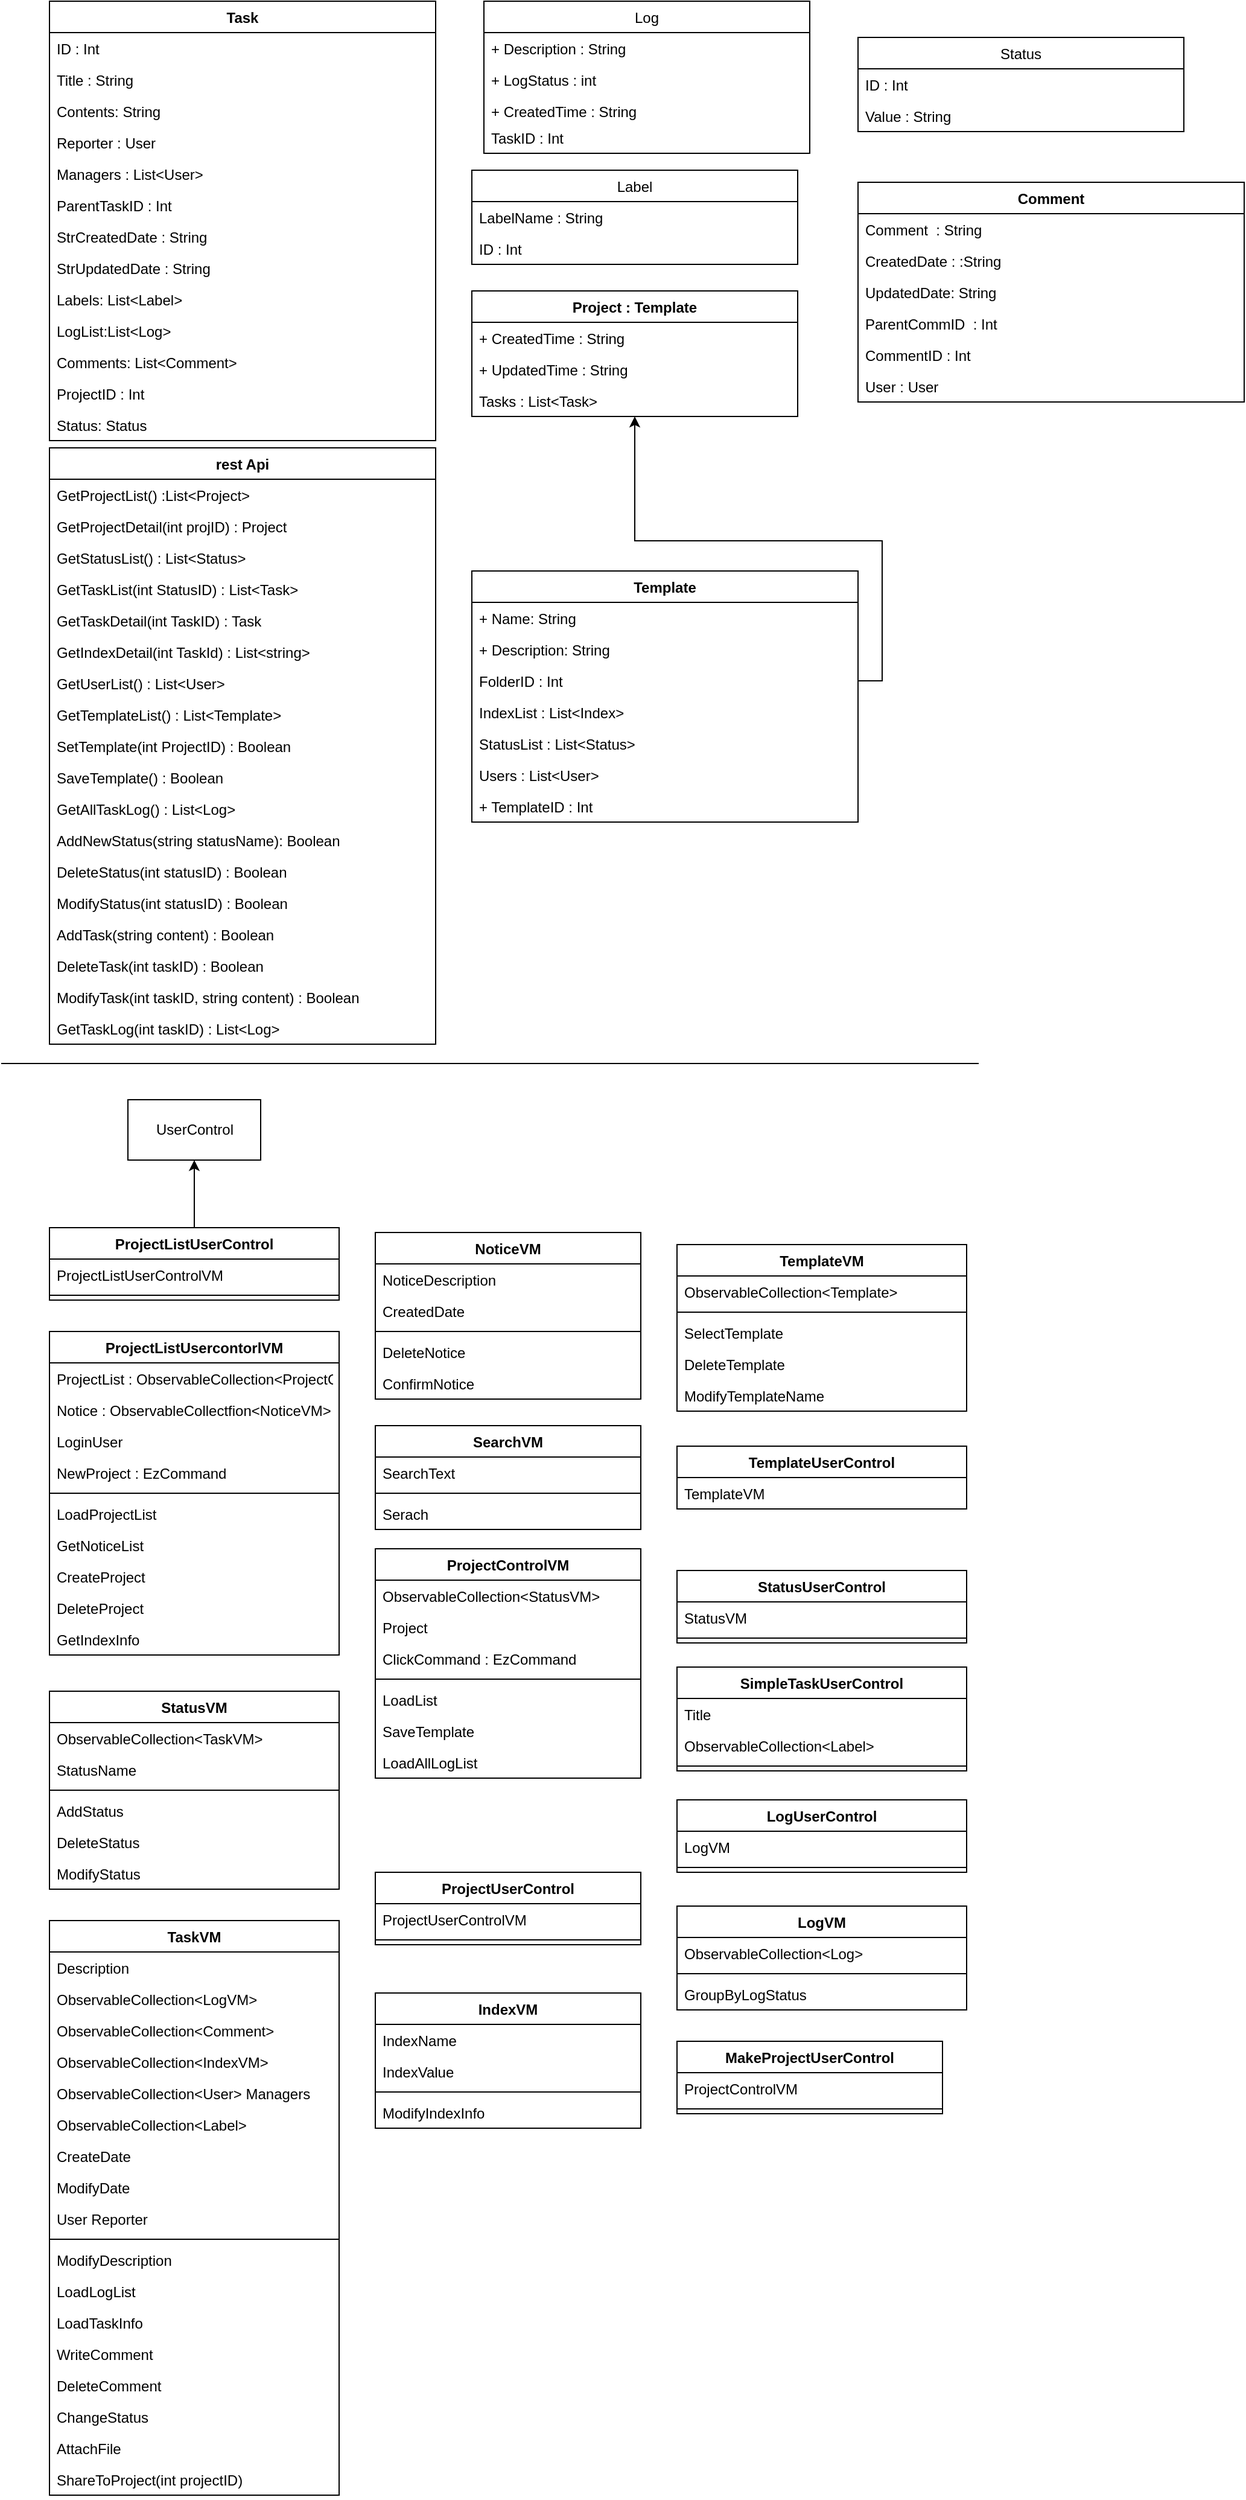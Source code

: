 <mxfile version="14.0.1" type="github">
  <diagram id="leZTnczr-cMzu_lzGGyc" name="Page-1">
    <mxGraphModel dx="1096" dy="1701" grid="1" gridSize="10" guides="1" tooltips="1" connect="1" arrows="1" fold="1" page="1" pageScale="1" pageWidth="827" pageHeight="1169" math="0" shadow="0">
      <root>
        <mxCell id="0" />
        <mxCell id="1" parent="0" />
        <mxCell id="Pnxo9ixEULAdE6xOjGRJ-13" value="Template" style="swimlane;fontStyle=1;align=center;verticalAlign=top;childLayout=stackLayout;horizontal=1;startSize=26;horizontalStack=0;resizeParent=1;resizeParentMax=0;resizeLast=0;collapsible=1;marginBottom=0;" parent="1" vertex="1">
          <mxGeometry x="390" y="-688" width="320" height="208" as="geometry" />
        </mxCell>
        <mxCell id="Pnxo9ixEULAdE6xOjGRJ-14" value="+ Name: String" style="text;strokeColor=none;fillColor=none;align=left;verticalAlign=top;spacingLeft=4;spacingRight=4;overflow=hidden;rotatable=0;points=[[0,0.5],[1,0.5]];portConstraint=eastwest;" parent="Pnxo9ixEULAdE6xOjGRJ-13" vertex="1">
          <mxGeometry y="26" width="320" height="26" as="geometry" />
        </mxCell>
        <mxCell id="Pnxo9ixEULAdE6xOjGRJ-18" value="+ Description: String" style="text;strokeColor=none;fillColor=none;align=left;verticalAlign=top;spacingLeft=4;spacingRight=4;overflow=hidden;rotatable=0;points=[[0,0.5],[1,0.5]];portConstraint=eastwest;" parent="Pnxo9ixEULAdE6xOjGRJ-13" vertex="1">
          <mxGeometry y="52" width="320" height="26" as="geometry" />
        </mxCell>
        <mxCell id="w4wxNNyuvWSy3OefGzXk-91" value="FolderID : Int" style="text;strokeColor=none;fillColor=none;align=left;verticalAlign=top;spacingLeft=4;spacingRight=4;overflow=hidden;rotatable=0;points=[[0,0.5],[1,0.5]];portConstraint=eastwest;" vertex="1" parent="Pnxo9ixEULAdE6xOjGRJ-13">
          <mxGeometry y="78" width="320" height="26" as="geometry" />
        </mxCell>
        <mxCell id="w4wxNNyuvWSy3OefGzXk-101" value="IndexList : List&lt;Index&gt;" style="text;strokeColor=none;fillColor=none;align=left;verticalAlign=top;spacingLeft=4;spacingRight=4;overflow=hidden;rotatable=0;points=[[0,0.5],[1,0.5]];portConstraint=eastwest;" vertex="1" parent="Pnxo9ixEULAdE6xOjGRJ-13">
          <mxGeometry y="104" width="320" height="26" as="geometry" />
        </mxCell>
        <mxCell id="w4wxNNyuvWSy3OefGzXk-99" value="StatusList : List&lt;Status&gt;" style="text;strokeColor=none;fillColor=none;align=left;verticalAlign=top;spacingLeft=4;spacingRight=4;overflow=hidden;rotatable=0;points=[[0,0.5],[1,0.5]];portConstraint=eastwest;" vertex="1" parent="Pnxo9ixEULAdE6xOjGRJ-13">
          <mxGeometry y="130" width="320" height="26" as="geometry" />
        </mxCell>
        <mxCell id="Pnxo9ixEULAdE6xOjGRJ-8" value="Users : List&lt;User&gt;" style="text;strokeColor=none;fillColor=none;align=left;verticalAlign=top;spacingLeft=4;spacingRight=4;overflow=hidden;rotatable=0;points=[[0,0.5],[1,0.5]];portConstraint=eastwest;" parent="Pnxo9ixEULAdE6xOjGRJ-13" vertex="1">
          <mxGeometry y="156" width="320" height="26" as="geometry" />
        </mxCell>
        <mxCell id="w4wxNNyuvWSy3OefGzXk-25" value="+ TemplateID : Int" style="text;strokeColor=none;fillColor=none;align=left;verticalAlign=top;spacingLeft=4;spacingRight=4;overflow=hidden;rotatable=0;points=[[0,0.5],[1,0.5]];portConstraint=eastwest;" vertex="1" parent="Pnxo9ixEULAdE6xOjGRJ-13">
          <mxGeometry y="182" width="320" height="26" as="geometry" />
        </mxCell>
        <mxCell id="Pnxo9ixEULAdE6xOjGRJ-30" value="Task" style="swimlane;fontStyle=1;align=center;verticalAlign=top;childLayout=stackLayout;horizontal=1;startSize=26;horizontalStack=0;resizeParent=1;resizeParentMax=0;resizeLast=0;collapsible=1;marginBottom=0;" parent="1" vertex="1">
          <mxGeometry x="40" y="-1160" width="320" height="364" as="geometry" />
        </mxCell>
        <mxCell id="w4wxNNyuvWSy3OefGzXk-20" value="ID : Int" style="text;strokeColor=none;fillColor=none;align=left;verticalAlign=top;spacingLeft=4;spacingRight=4;overflow=hidden;rotatable=0;points=[[0,0.5],[1,0.5]];portConstraint=eastwest;" vertex="1" parent="Pnxo9ixEULAdE6xOjGRJ-30">
          <mxGeometry y="26" width="320" height="26" as="geometry" />
        </mxCell>
        <mxCell id="Pnxo9ixEULAdE6xOjGRJ-31" value="Title : String" style="text;strokeColor=none;fillColor=none;align=left;verticalAlign=top;spacingLeft=4;spacingRight=4;overflow=hidden;rotatable=0;points=[[0,0.5],[1,0.5]];portConstraint=eastwest;" parent="Pnxo9ixEULAdE6xOjGRJ-30" vertex="1">
          <mxGeometry y="52" width="320" height="26" as="geometry" />
        </mxCell>
        <mxCell id="w4wxNNyuvWSy3OefGzXk-18" value="Contents: String" style="text;strokeColor=none;fillColor=none;align=left;verticalAlign=top;spacingLeft=4;spacingRight=4;overflow=hidden;rotatable=0;points=[[0,0.5],[1,0.5]];portConstraint=eastwest;" vertex="1" parent="Pnxo9ixEULAdE6xOjGRJ-30">
          <mxGeometry y="78" width="320" height="26" as="geometry" />
        </mxCell>
        <mxCell id="w4wxNNyuvWSy3OefGzXk-19" value="Reporter : User" style="text;strokeColor=none;fillColor=none;align=left;verticalAlign=top;spacingLeft=4;spacingRight=4;overflow=hidden;rotatable=0;points=[[0,0.5],[1,0.5]];portConstraint=eastwest;" vertex="1" parent="Pnxo9ixEULAdE6xOjGRJ-30">
          <mxGeometry y="104" width="320" height="26" as="geometry" />
        </mxCell>
        <mxCell id="w4wxNNyuvWSy3OefGzXk-22" value="Managers : List&lt;User&gt;" style="text;strokeColor=none;fillColor=none;align=left;verticalAlign=top;spacingLeft=4;spacingRight=4;overflow=hidden;rotatable=0;points=[[0,0.5],[1,0.5]];portConstraint=eastwest;" vertex="1" parent="Pnxo9ixEULAdE6xOjGRJ-30">
          <mxGeometry y="130" width="320" height="26" as="geometry" />
        </mxCell>
        <mxCell id="w4wxNNyuvWSy3OefGzXk-21" value="ParentTaskID : Int" style="text;strokeColor=none;fillColor=none;align=left;verticalAlign=top;spacingLeft=4;spacingRight=4;overflow=hidden;rotatable=0;points=[[0,0.5],[1,0.5]];portConstraint=eastwest;" vertex="1" parent="Pnxo9ixEULAdE6xOjGRJ-30">
          <mxGeometry y="156" width="320" height="26" as="geometry" />
        </mxCell>
        <mxCell id="w4wxNNyuvWSy3OefGzXk-23" value="StrCreatedDate : String" style="text;strokeColor=none;fillColor=none;align=left;verticalAlign=top;spacingLeft=4;spacingRight=4;overflow=hidden;rotatable=0;points=[[0,0.5],[1,0.5]];portConstraint=eastwest;" vertex="1" parent="Pnxo9ixEULAdE6xOjGRJ-30">
          <mxGeometry y="182" width="320" height="26" as="geometry" />
        </mxCell>
        <mxCell id="w4wxNNyuvWSy3OefGzXk-24" value="StrUpdatedDate : String" style="text;strokeColor=none;fillColor=none;align=left;verticalAlign=top;spacingLeft=4;spacingRight=4;overflow=hidden;rotatable=0;points=[[0,0.5],[1,0.5]];portConstraint=eastwest;" vertex="1" parent="Pnxo9ixEULAdE6xOjGRJ-30">
          <mxGeometry y="208" width="320" height="26" as="geometry" />
        </mxCell>
        <mxCell id="w4wxNNyuvWSy3OefGzXk-83" value="Labels: List&lt;Label&gt;" style="text;strokeColor=none;fillColor=none;align=left;verticalAlign=top;spacingLeft=4;spacingRight=4;overflow=hidden;rotatable=0;points=[[0,0.5],[1,0.5]];portConstraint=eastwest;" vertex="1" parent="Pnxo9ixEULAdE6xOjGRJ-30">
          <mxGeometry y="234" width="320" height="26" as="geometry" />
        </mxCell>
        <mxCell id="w4wxNNyuvWSy3OefGzXk-88" value="LogList:List&lt;Log&gt;" style="text;strokeColor=none;fillColor=none;align=left;verticalAlign=top;spacingLeft=4;spacingRight=4;overflow=hidden;rotatable=0;points=[[0,0.5],[1,0.5]];portConstraint=eastwest;" vertex="1" parent="Pnxo9ixEULAdE6xOjGRJ-30">
          <mxGeometry y="260" width="320" height="26" as="geometry" />
        </mxCell>
        <mxCell id="w4wxNNyuvWSy3OefGzXk-89" value="Comments: List&lt;Comment&gt;" style="text;strokeColor=none;fillColor=none;align=left;verticalAlign=top;spacingLeft=4;spacingRight=4;overflow=hidden;rotatable=0;points=[[0,0.5],[1,0.5]];portConstraint=eastwest;" vertex="1" parent="Pnxo9ixEULAdE6xOjGRJ-30">
          <mxGeometry y="286" width="320" height="26" as="geometry" />
        </mxCell>
        <mxCell id="w4wxNNyuvWSy3OefGzXk-90" value="ProjectID : Int" style="text;strokeColor=none;fillColor=none;align=left;verticalAlign=top;spacingLeft=4;spacingRight=4;overflow=hidden;rotatable=0;points=[[0,0.5],[1,0.5]];portConstraint=eastwest;" vertex="1" parent="Pnxo9ixEULAdE6xOjGRJ-30">
          <mxGeometry y="312" width="320" height="26" as="geometry" />
        </mxCell>
        <mxCell id="w4wxNNyuvWSy3OefGzXk-92" value="Status: Status" style="text;strokeColor=none;fillColor=none;align=left;verticalAlign=top;spacingLeft=4;spacingRight=4;overflow=hidden;rotatable=0;points=[[0,0.5],[1,0.5]];portConstraint=eastwest;" vertex="1" parent="Pnxo9ixEULAdE6xOjGRJ-30">
          <mxGeometry y="338" width="320" height="26" as="geometry" />
        </mxCell>
        <mxCell id="Pnxo9ixEULAdE6xOjGRJ-48" value="rest Api" style="swimlane;fontStyle=1;align=center;verticalAlign=top;childLayout=stackLayout;horizontal=1;startSize=26;horizontalStack=0;resizeParent=1;resizeParentMax=0;resizeLast=0;collapsible=1;marginBottom=0;" parent="1" vertex="1">
          <mxGeometry x="40" y="-790" width="320" height="494" as="geometry" />
        </mxCell>
        <mxCell id="Pnxo9ixEULAdE6xOjGRJ-51" value="GetProjectList() :List&lt;Project&gt;" style="text;strokeColor=none;fillColor=none;align=left;verticalAlign=top;spacingLeft=4;spacingRight=4;overflow=hidden;rotatable=0;points=[[0,0.5],[1,0.5]];portConstraint=eastwest;" parent="Pnxo9ixEULAdE6xOjGRJ-48" vertex="1">
          <mxGeometry y="26" width="320" height="26" as="geometry" />
        </mxCell>
        <mxCell id="Pnxo9ixEULAdE6xOjGRJ-57" value="GetProjectDetail(int projID) : Project" style="text;strokeColor=none;fillColor=none;align=left;verticalAlign=top;spacingLeft=4;spacingRight=4;overflow=hidden;rotatable=0;points=[[0,0.5],[1,0.5]];portConstraint=eastwest;" parent="Pnxo9ixEULAdE6xOjGRJ-48" vertex="1">
          <mxGeometry y="52" width="320" height="26" as="geometry" />
        </mxCell>
        <mxCell id="Pnxo9ixEULAdE6xOjGRJ-63" value="GetStatusList() : List&lt;Status&gt;" style="text;strokeColor=none;fillColor=none;align=left;verticalAlign=top;spacingLeft=4;spacingRight=4;overflow=hidden;rotatable=0;points=[[0,0.5],[1,0.5]];portConstraint=eastwest;" parent="Pnxo9ixEULAdE6xOjGRJ-48" vertex="1">
          <mxGeometry y="78" width="320" height="26" as="geometry" />
        </mxCell>
        <mxCell id="Pnxo9ixEULAdE6xOjGRJ-64" value="GetTaskList(int StatusID) : List&lt;Task&gt;" style="text;strokeColor=none;fillColor=none;align=left;verticalAlign=top;spacingLeft=4;spacingRight=4;overflow=hidden;rotatable=0;points=[[0,0.5],[1,0.5]];portConstraint=eastwest;" parent="Pnxo9ixEULAdE6xOjGRJ-48" vertex="1">
          <mxGeometry y="104" width="320" height="26" as="geometry" />
        </mxCell>
        <mxCell id="Pnxo9ixEULAdE6xOjGRJ-65" value="GetTaskDetail(int TaskID) : Task" style="text;strokeColor=none;fillColor=none;align=left;verticalAlign=top;spacingLeft=4;spacingRight=4;overflow=hidden;rotatable=0;points=[[0,0.5],[1,0.5]];portConstraint=eastwest;" parent="Pnxo9ixEULAdE6xOjGRJ-48" vertex="1">
          <mxGeometry y="130" width="320" height="26" as="geometry" />
        </mxCell>
        <mxCell id="Pnxo9ixEULAdE6xOjGRJ-66" value="GetIndexDetail(int TaskId) : List&lt;string&gt;" style="text;strokeColor=none;fillColor=none;align=left;verticalAlign=top;spacingLeft=4;spacingRight=4;overflow=hidden;rotatable=0;points=[[0,0.5],[1,0.5]];portConstraint=eastwest;" parent="Pnxo9ixEULAdE6xOjGRJ-48" vertex="1">
          <mxGeometry y="156" width="320" height="26" as="geometry" />
        </mxCell>
        <mxCell id="Pnxo9ixEULAdE6xOjGRJ-67" value="GetUserList() : List&lt;User&gt;" style="text;strokeColor=none;fillColor=none;align=left;verticalAlign=top;spacingLeft=4;spacingRight=4;overflow=hidden;rotatable=0;points=[[0,0.5],[1,0.5]];portConstraint=eastwest;" parent="Pnxo9ixEULAdE6xOjGRJ-48" vertex="1">
          <mxGeometry y="182" width="320" height="26" as="geometry" />
        </mxCell>
        <mxCell id="Pnxo9ixEULAdE6xOjGRJ-68" value="GetTemplateList() : List&lt;Template&gt;" style="text;strokeColor=none;fillColor=none;align=left;verticalAlign=top;spacingLeft=4;spacingRight=4;overflow=hidden;rotatable=0;points=[[0,0.5],[1,0.5]];portConstraint=eastwest;" parent="Pnxo9ixEULAdE6xOjGRJ-48" vertex="1">
          <mxGeometry y="208" width="320" height="26" as="geometry" />
        </mxCell>
        <mxCell id="Pnxo9ixEULAdE6xOjGRJ-69" value="SetTemplate(int ProjectID) : Boolean" style="text;strokeColor=none;fillColor=none;align=left;verticalAlign=top;spacingLeft=4;spacingRight=4;overflow=hidden;rotatable=0;points=[[0,0.5],[1,0.5]];portConstraint=eastwest;" parent="Pnxo9ixEULAdE6xOjGRJ-48" vertex="1">
          <mxGeometry y="234" width="320" height="26" as="geometry" />
        </mxCell>
        <mxCell id="Pnxo9ixEULAdE6xOjGRJ-70" value="SaveTemplate() : Boolean" style="text;strokeColor=none;fillColor=none;align=left;verticalAlign=top;spacingLeft=4;spacingRight=4;overflow=hidden;rotatable=0;points=[[0,0.5],[1,0.5]];portConstraint=eastwest;" parent="Pnxo9ixEULAdE6xOjGRJ-48" vertex="1">
          <mxGeometry y="260" width="320" height="26" as="geometry" />
        </mxCell>
        <mxCell id="Pnxo9ixEULAdE6xOjGRJ-71" value="GetAllTaskLog() : List&lt;Log&gt;" style="text;strokeColor=none;fillColor=none;align=left;verticalAlign=top;spacingLeft=4;spacingRight=4;overflow=hidden;rotatable=0;points=[[0,0.5],[1,0.5]];portConstraint=eastwest;" parent="Pnxo9ixEULAdE6xOjGRJ-48" vertex="1">
          <mxGeometry y="286" width="320" height="26" as="geometry" />
        </mxCell>
        <mxCell id="Pnxo9ixEULAdE6xOjGRJ-72" value="AddNewStatus(string statusName): Boolean" style="text;strokeColor=none;fillColor=none;align=left;verticalAlign=top;spacingLeft=4;spacingRight=4;overflow=hidden;rotatable=0;points=[[0,0.5],[1,0.5]];portConstraint=eastwest;" parent="Pnxo9ixEULAdE6xOjGRJ-48" vertex="1">
          <mxGeometry y="312" width="320" height="26" as="geometry" />
        </mxCell>
        <mxCell id="Pnxo9ixEULAdE6xOjGRJ-73" value="DeleteStatus(int statusID) : Boolean" style="text;strokeColor=none;fillColor=none;align=left;verticalAlign=top;spacingLeft=4;spacingRight=4;overflow=hidden;rotatable=0;points=[[0,0.5],[1,0.5]];portConstraint=eastwest;" parent="Pnxo9ixEULAdE6xOjGRJ-48" vertex="1">
          <mxGeometry y="338" width="320" height="26" as="geometry" />
        </mxCell>
        <mxCell id="Pnxo9ixEULAdE6xOjGRJ-74" value="ModifyStatus(int statusID) : Boolean" style="text;strokeColor=none;fillColor=none;align=left;verticalAlign=top;spacingLeft=4;spacingRight=4;overflow=hidden;rotatable=0;points=[[0,0.5],[1,0.5]];portConstraint=eastwest;" parent="Pnxo9ixEULAdE6xOjGRJ-48" vertex="1">
          <mxGeometry y="364" width="320" height="26" as="geometry" />
        </mxCell>
        <mxCell id="Pnxo9ixEULAdE6xOjGRJ-75" value="AddTask(string content) : Boolean" style="text;strokeColor=none;fillColor=none;align=left;verticalAlign=top;spacingLeft=4;spacingRight=4;overflow=hidden;rotatable=0;points=[[0,0.5],[1,0.5]];portConstraint=eastwest;" parent="Pnxo9ixEULAdE6xOjGRJ-48" vertex="1">
          <mxGeometry y="390" width="320" height="26" as="geometry" />
        </mxCell>
        <mxCell id="Pnxo9ixEULAdE6xOjGRJ-76" value="DeleteTask(int taskID) : Boolean" style="text;strokeColor=none;fillColor=none;align=left;verticalAlign=top;spacingLeft=4;spacingRight=4;overflow=hidden;rotatable=0;points=[[0,0.5],[1,0.5]];portConstraint=eastwest;" parent="Pnxo9ixEULAdE6xOjGRJ-48" vertex="1">
          <mxGeometry y="416" width="320" height="26" as="geometry" />
        </mxCell>
        <mxCell id="Pnxo9ixEULAdE6xOjGRJ-77" value="ModifyTask(int taskID, string content) : Boolean" style="text;strokeColor=none;fillColor=none;align=left;verticalAlign=top;spacingLeft=4;spacingRight=4;overflow=hidden;rotatable=0;points=[[0,0.5],[1,0.5]];portConstraint=eastwest;" parent="Pnxo9ixEULAdE6xOjGRJ-48" vertex="1">
          <mxGeometry y="442" width="320" height="26" as="geometry" />
        </mxCell>
        <mxCell id="Pnxo9ixEULAdE6xOjGRJ-78" value="GetTaskLog(int taskID) : List&lt;Log&gt;" style="text;strokeColor=none;fillColor=none;align=left;verticalAlign=top;spacingLeft=4;spacingRight=4;overflow=hidden;rotatable=0;points=[[0,0.5],[1,0.5]];portConstraint=eastwest;" parent="Pnxo9ixEULAdE6xOjGRJ-48" vertex="1">
          <mxGeometry y="468" width="320" height="26" as="geometry" />
        </mxCell>
        <mxCell id="Pnxo9ixEULAdE6xOjGRJ-1" value="Project : Template" style="swimlane;fontStyle=1;align=center;verticalAlign=top;childLayout=stackLayout;horizontal=1;startSize=26;horizontalStack=0;resizeParent=1;resizeParentMax=0;resizeLast=0;collapsible=1;marginBottom=0;" parent="1" vertex="1">
          <mxGeometry x="390" y="-920" width="270" height="104" as="geometry" />
        </mxCell>
        <mxCell id="Pnxo9ixEULAdE6xOjGRJ-19" value="+ CreatedTime : String" style="text;strokeColor=none;fillColor=none;align=left;verticalAlign=top;spacingLeft=4;spacingRight=4;overflow=hidden;rotatable=0;points=[[0,0.5],[1,0.5]];portConstraint=eastwest;" parent="Pnxo9ixEULAdE6xOjGRJ-1" vertex="1">
          <mxGeometry y="26" width="270" height="26" as="geometry" />
        </mxCell>
        <mxCell id="Pnxo9ixEULAdE6xOjGRJ-20" value="+ UpdatedTime : String" style="text;strokeColor=none;fillColor=none;align=left;verticalAlign=top;spacingLeft=4;spacingRight=4;overflow=hidden;rotatable=0;points=[[0,0.5],[1,0.5]];portConstraint=eastwest;" parent="Pnxo9ixEULAdE6xOjGRJ-1" vertex="1">
          <mxGeometry y="52" width="270" height="26" as="geometry" />
        </mxCell>
        <mxCell id="w4wxNNyuvWSy3OefGzXk-86" value="Tasks : List&lt;Task&gt;" style="text;strokeColor=none;fillColor=none;align=left;verticalAlign=top;spacingLeft=4;spacingRight=4;overflow=hidden;rotatable=0;points=[[0,0.5],[1,0.5]];portConstraint=eastwest;" vertex="1" parent="Pnxo9ixEULAdE6xOjGRJ-1">
          <mxGeometry y="78" width="270" height="26" as="geometry" />
        </mxCell>
        <mxCell id="Pnxo9ixEULAdE6xOjGRJ-59" value="" style="endArrow=none;html=1;" parent="1" edge="1">
          <mxGeometry width="50" height="50" relative="1" as="geometry">
            <mxPoint y="-280" as="sourcePoint" />
            <mxPoint x="810" y="-280" as="targetPoint" />
          </mxGeometry>
        </mxCell>
        <mxCell id="t2-erBJVdKB6yaafShM0-5" value="Log" style="swimlane;fontStyle=0;childLayout=stackLayout;horizontal=1;startSize=26;fillColor=none;horizontalStack=0;resizeParent=1;resizeParentMax=0;resizeLast=0;collapsible=1;marginBottom=0;" parent="1" vertex="1">
          <mxGeometry x="400" y="-1160" width="270" height="126" as="geometry" />
        </mxCell>
        <mxCell id="t2-erBJVdKB6yaafShM0-6" value="+ Description : String" style="text;strokeColor=none;fillColor=none;align=left;verticalAlign=top;spacingLeft=4;spacingRight=4;overflow=hidden;rotatable=0;points=[[0,0.5],[1,0.5]];portConstraint=eastwest;" parent="t2-erBJVdKB6yaafShM0-5" vertex="1">
          <mxGeometry y="26" width="270" height="26" as="geometry" />
        </mxCell>
        <mxCell id="t2-erBJVdKB6yaafShM0-7" value="+ LogStatus : int" style="text;strokeColor=none;fillColor=none;align=left;verticalAlign=top;spacingLeft=4;spacingRight=4;overflow=hidden;rotatable=0;points=[[0,0.5],[1,0.5]];portConstraint=eastwest;" parent="t2-erBJVdKB6yaafShM0-5" vertex="1">
          <mxGeometry y="52" width="270" height="26" as="geometry" />
        </mxCell>
        <mxCell id="t2-erBJVdKB6yaafShM0-8" value="+ CreatedTime : String" style="text;strokeColor=none;fillColor=none;align=left;verticalAlign=top;spacingLeft=4;spacingRight=4;overflow=hidden;rotatable=0;points=[[0,0.5],[1,0.5]];portConstraint=eastwest;" parent="t2-erBJVdKB6yaafShM0-5" vertex="1">
          <mxGeometry y="78" width="270" height="22" as="geometry" />
        </mxCell>
        <mxCell id="w4wxNNyuvWSy3OefGzXk-82" value="TaskID : Int" style="text;strokeColor=none;fillColor=none;align=left;verticalAlign=top;spacingLeft=4;spacingRight=4;overflow=hidden;rotatable=0;points=[[0,0.5],[1,0.5]];portConstraint=eastwest;" vertex="1" parent="t2-erBJVdKB6yaafShM0-5">
          <mxGeometry y="100" width="270" height="26" as="geometry" />
        </mxCell>
        <mxCell id="t2-erBJVdKB6yaafShM0-29" style="edgeStyle=orthogonalEdgeStyle;rounded=0;orthogonalLoop=1;jettySize=auto;html=1;exitX=0.5;exitY=0;exitDx=0;exitDy=0;entryX=0.5;entryY=1;entryDx=0;entryDy=0;" parent="1" source="t2-erBJVdKB6yaafShM0-104" target="t2-erBJVdKB6yaafShM0-10" edge="1">
          <mxGeometry relative="1" as="geometry">
            <mxPoint x="105" y="-170" as="sourcePoint" />
          </mxGeometry>
        </mxCell>
        <mxCell id="t2-erBJVdKB6yaafShM0-10" value="UserControl" style="html=1;" parent="1" vertex="1">
          <mxGeometry x="105" y="-250" width="110" height="50" as="geometry" />
        </mxCell>
        <mxCell id="t2-erBJVdKB6yaafShM0-24" value="ProjectListUsercontorlVM" style="swimlane;fontStyle=1;align=center;verticalAlign=top;childLayout=stackLayout;horizontal=1;startSize=26;horizontalStack=0;resizeParent=1;resizeParentMax=0;resizeLast=0;collapsible=1;marginBottom=0;" parent="1" vertex="1">
          <mxGeometry x="40" y="-58" width="240" height="268" as="geometry" />
        </mxCell>
        <mxCell id="t2-erBJVdKB6yaafShM0-25" value="ProjectList : ObservableCollection&lt;ProjectControlVM&gt;" style="text;strokeColor=none;fillColor=none;align=left;verticalAlign=top;spacingLeft=4;spacingRight=4;overflow=hidden;rotatable=0;points=[[0,0.5],[1,0.5]];portConstraint=eastwest;" parent="t2-erBJVdKB6yaafShM0-24" vertex="1">
          <mxGeometry y="26" width="240" height="26" as="geometry" />
        </mxCell>
        <mxCell id="t2-erBJVdKB6yaafShM0-68" value="Notice : ObservableCollectfion&lt;NoticeVM&gt;" style="text;strokeColor=none;fillColor=none;align=left;verticalAlign=top;spacingLeft=4;spacingRight=4;overflow=hidden;rotatable=0;points=[[0,0.5],[1,0.5]];portConstraint=eastwest;" parent="t2-erBJVdKB6yaafShM0-24" vertex="1">
          <mxGeometry y="52" width="240" height="26" as="geometry" />
        </mxCell>
        <mxCell id="t2-erBJVdKB6yaafShM0-56" value="LoginUser" style="text;strokeColor=none;fillColor=none;align=left;verticalAlign=top;spacingLeft=4;spacingRight=4;overflow=hidden;rotatable=0;points=[[0,0.5],[1,0.5]];portConstraint=eastwest;" parent="t2-erBJVdKB6yaafShM0-24" vertex="1">
          <mxGeometry y="78" width="240" height="26" as="geometry" />
        </mxCell>
        <mxCell id="w4wxNNyuvWSy3OefGzXk-105" value="NewProject : EzCommand" style="text;strokeColor=none;fillColor=none;align=left;verticalAlign=top;spacingLeft=4;spacingRight=4;overflow=hidden;rotatable=0;points=[[0,0.5],[1,0.5]];portConstraint=eastwest;" vertex="1" parent="t2-erBJVdKB6yaafShM0-24">
          <mxGeometry y="104" width="240" height="26" as="geometry" />
        </mxCell>
        <mxCell id="t2-erBJVdKB6yaafShM0-26" value="" style="line;strokeWidth=1;fillColor=none;align=left;verticalAlign=middle;spacingTop=-1;spacingLeft=3;spacingRight=3;rotatable=0;labelPosition=right;points=[];portConstraint=eastwest;" parent="t2-erBJVdKB6yaafShM0-24" vertex="1">
          <mxGeometry y="130" width="240" height="8" as="geometry" />
        </mxCell>
        <mxCell id="t2-erBJVdKB6yaafShM0-27" value="LoadProjectList" style="text;strokeColor=none;fillColor=none;align=left;verticalAlign=top;spacingLeft=4;spacingRight=4;overflow=hidden;rotatable=0;points=[[0,0.5],[1,0.5]];portConstraint=eastwest;" parent="t2-erBJVdKB6yaafShM0-24" vertex="1">
          <mxGeometry y="138" width="240" height="26" as="geometry" />
        </mxCell>
        <mxCell id="t2-erBJVdKB6yaafShM0-67" value="GetNoticeList" style="text;strokeColor=none;fillColor=none;align=left;verticalAlign=top;spacingLeft=4;spacingRight=4;overflow=hidden;rotatable=0;points=[[0,0.5],[1,0.5]];portConstraint=eastwest;" parent="t2-erBJVdKB6yaafShM0-24" vertex="1">
          <mxGeometry y="164" width="240" height="26" as="geometry" />
        </mxCell>
        <mxCell id="t2-erBJVdKB6yaafShM0-76" value="CreateProject" style="text;strokeColor=none;fillColor=none;align=left;verticalAlign=top;spacingLeft=4;spacingRight=4;overflow=hidden;rotatable=0;points=[[0,0.5],[1,0.5]];portConstraint=eastwest;" parent="t2-erBJVdKB6yaafShM0-24" vertex="1">
          <mxGeometry y="190" width="240" height="26" as="geometry" />
        </mxCell>
        <mxCell id="t2-erBJVdKB6yaafShM0-77" value="DeleteProject" style="text;strokeColor=none;fillColor=none;align=left;verticalAlign=top;spacingLeft=4;spacingRight=4;overflow=hidden;rotatable=0;points=[[0,0.5],[1,0.5]];portConstraint=eastwest;" parent="t2-erBJVdKB6yaafShM0-24" vertex="1">
          <mxGeometry y="216" width="240" height="26" as="geometry" />
        </mxCell>
        <mxCell id="t2-erBJVdKB6yaafShM0-88" value="GetIndexInfo" style="text;strokeColor=none;fillColor=none;align=left;verticalAlign=top;spacingLeft=4;spacingRight=4;overflow=hidden;rotatable=0;points=[[0,0.5],[1,0.5]];portConstraint=eastwest;" parent="t2-erBJVdKB6yaafShM0-24" vertex="1">
          <mxGeometry y="242" width="240" height="26" as="geometry" />
        </mxCell>
        <mxCell id="t2-erBJVdKB6yaafShM0-36" value="StatusVM" style="swimlane;fontStyle=1;align=center;verticalAlign=top;childLayout=stackLayout;horizontal=1;startSize=26;horizontalStack=0;resizeParent=1;resizeParentMax=0;resizeLast=0;collapsible=1;marginBottom=0;" parent="1" vertex="1">
          <mxGeometry x="40" y="240" width="240" height="164" as="geometry" />
        </mxCell>
        <mxCell id="t2-erBJVdKB6yaafShM0-35" value="ObservableCollection&lt;TaskVM&gt;" style="text;strokeColor=none;fillColor=none;align=left;verticalAlign=top;spacingLeft=4;spacingRight=4;overflow=hidden;rotatable=0;points=[[0,0.5],[1,0.5]];portConstraint=eastwest;" parent="t2-erBJVdKB6yaafShM0-36" vertex="1">
          <mxGeometry y="26" width="240" height="26" as="geometry" />
        </mxCell>
        <mxCell id="t2-erBJVdKB6yaafShM0-37" value="StatusName" style="text;strokeColor=none;fillColor=none;align=left;verticalAlign=top;spacingLeft=4;spacingRight=4;overflow=hidden;rotatable=0;points=[[0,0.5],[1,0.5]];portConstraint=eastwest;" parent="t2-erBJVdKB6yaafShM0-36" vertex="1">
          <mxGeometry y="52" width="240" height="26" as="geometry" />
        </mxCell>
        <mxCell id="t2-erBJVdKB6yaafShM0-38" value="" style="line;strokeWidth=1;fillColor=none;align=left;verticalAlign=middle;spacingTop=-1;spacingLeft=3;spacingRight=3;rotatable=0;labelPosition=right;points=[];portConstraint=eastwest;" parent="t2-erBJVdKB6yaafShM0-36" vertex="1">
          <mxGeometry y="78" width="240" height="8" as="geometry" />
        </mxCell>
        <mxCell id="t2-erBJVdKB6yaafShM0-39" value="AddStatus" style="text;strokeColor=none;fillColor=none;align=left;verticalAlign=top;spacingLeft=4;spacingRight=4;overflow=hidden;rotatable=0;points=[[0,0.5],[1,0.5]];portConstraint=eastwest;" parent="t2-erBJVdKB6yaafShM0-36" vertex="1">
          <mxGeometry y="86" width="240" height="26" as="geometry" />
        </mxCell>
        <mxCell id="t2-erBJVdKB6yaafShM0-44" value="DeleteStatus" style="text;strokeColor=none;fillColor=none;align=left;verticalAlign=top;spacingLeft=4;spacingRight=4;overflow=hidden;rotatable=0;points=[[0,0.5],[1,0.5]];portConstraint=eastwest;" parent="t2-erBJVdKB6yaafShM0-36" vertex="1">
          <mxGeometry y="112" width="240" height="26" as="geometry" />
        </mxCell>
        <mxCell id="t2-erBJVdKB6yaafShM0-45" value="ModifyStatus" style="text;strokeColor=none;fillColor=none;align=left;verticalAlign=top;spacingLeft=4;spacingRight=4;overflow=hidden;rotatable=0;points=[[0,0.5],[1,0.5]];portConstraint=eastwest;" parent="t2-erBJVdKB6yaafShM0-36" vertex="1">
          <mxGeometry y="138" width="240" height="26" as="geometry" />
        </mxCell>
        <mxCell id="t2-erBJVdKB6yaafShM0-30" value="ProjectControlVM" style="swimlane;fontStyle=1;align=center;verticalAlign=top;childLayout=stackLayout;horizontal=1;startSize=26;horizontalStack=0;resizeParent=1;resizeParentMax=0;resizeLast=0;collapsible=1;marginBottom=0;" parent="1" vertex="1">
          <mxGeometry x="310" y="122" width="220" height="190" as="geometry" />
        </mxCell>
        <mxCell id="t2-erBJVdKB6yaafShM0-31" value="ObservableCollection&lt;StatusVM&gt;" style="text;strokeColor=none;fillColor=none;align=left;verticalAlign=top;spacingLeft=4;spacingRight=4;overflow=hidden;rotatable=0;points=[[0,0.5],[1,0.5]];portConstraint=eastwest;" parent="t2-erBJVdKB6yaafShM0-30" vertex="1">
          <mxGeometry y="26" width="220" height="26" as="geometry" />
        </mxCell>
        <mxCell id="w4wxNNyuvWSy3OefGzXk-103" value="Project" style="text;strokeColor=none;fillColor=none;align=left;verticalAlign=top;spacingLeft=4;spacingRight=4;overflow=hidden;rotatable=0;points=[[0,0.5],[1,0.5]];portConstraint=eastwest;" vertex="1" parent="t2-erBJVdKB6yaafShM0-30">
          <mxGeometry y="52" width="220" height="26" as="geometry" />
        </mxCell>
        <mxCell id="w4wxNNyuvWSy3OefGzXk-104" value="ClickCommand : EzCommand" style="text;strokeColor=none;fillColor=none;align=left;verticalAlign=top;spacingLeft=4;spacingRight=4;overflow=hidden;rotatable=0;points=[[0,0.5],[1,0.5]];portConstraint=eastwest;" vertex="1" parent="t2-erBJVdKB6yaafShM0-30">
          <mxGeometry y="78" width="220" height="26" as="geometry" />
        </mxCell>
        <mxCell id="t2-erBJVdKB6yaafShM0-32" value="" style="line;strokeWidth=1;fillColor=none;align=left;verticalAlign=middle;spacingTop=-1;spacingLeft=3;spacingRight=3;rotatable=0;labelPosition=right;points=[];portConstraint=eastwest;" parent="t2-erBJVdKB6yaafShM0-30" vertex="1">
          <mxGeometry y="104" width="220" height="8" as="geometry" />
        </mxCell>
        <mxCell id="t2-erBJVdKB6yaafShM0-33" value="LoadList" style="text;strokeColor=none;fillColor=none;align=left;verticalAlign=top;spacingLeft=4;spacingRight=4;overflow=hidden;rotatable=0;points=[[0,0.5],[1,0.5]];portConstraint=eastwest;" parent="t2-erBJVdKB6yaafShM0-30" vertex="1">
          <mxGeometry y="112" width="220" height="26" as="geometry" />
        </mxCell>
        <mxCell id="t2-erBJVdKB6yaafShM0-89" value="SaveTemplate" style="text;strokeColor=none;fillColor=none;align=left;verticalAlign=top;spacingLeft=4;spacingRight=4;overflow=hidden;rotatable=0;points=[[0,0.5],[1,0.5]];portConstraint=eastwest;" parent="t2-erBJVdKB6yaafShM0-30" vertex="1">
          <mxGeometry y="138" width="220" height="26" as="geometry" />
        </mxCell>
        <mxCell id="t2-erBJVdKB6yaafShM0-90" value="LoadAllLogList" style="text;strokeColor=none;fillColor=none;align=left;verticalAlign=top;spacingLeft=4;spacingRight=4;overflow=hidden;rotatable=0;points=[[0,0.5],[1,0.5]];portConstraint=eastwest;" parent="t2-erBJVdKB6yaafShM0-30" vertex="1">
          <mxGeometry y="164" width="220" height="26" as="geometry" />
        </mxCell>
        <mxCell id="t2-erBJVdKB6yaafShM0-57" value="NoticeVM" style="swimlane;fontStyle=1;align=center;verticalAlign=top;childLayout=stackLayout;horizontal=1;startSize=26;horizontalStack=0;resizeParent=1;resizeParentMax=0;resizeLast=0;collapsible=1;marginBottom=0;" parent="1" vertex="1">
          <mxGeometry x="310" y="-140" width="220" height="138" as="geometry" />
        </mxCell>
        <mxCell id="t2-erBJVdKB6yaafShM0-58" value="NoticeDescription" style="text;strokeColor=none;fillColor=none;align=left;verticalAlign=top;spacingLeft=4;spacingRight=4;overflow=hidden;rotatable=0;points=[[0,0.5],[1,0.5]];portConstraint=eastwest;" parent="t2-erBJVdKB6yaafShM0-57" vertex="1">
          <mxGeometry y="26" width="220" height="26" as="geometry" />
        </mxCell>
        <mxCell id="t2-erBJVdKB6yaafShM0-65" value="CreatedDate" style="text;strokeColor=none;fillColor=none;align=left;verticalAlign=top;spacingLeft=4;spacingRight=4;overflow=hidden;rotatable=0;points=[[0,0.5],[1,0.5]];portConstraint=eastwest;" parent="t2-erBJVdKB6yaafShM0-57" vertex="1">
          <mxGeometry y="52" width="220" height="26" as="geometry" />
        </mxCell>
        <mxCell id="t2-erBJVdKB6yaafShM0-59" value="" style="line;strokeWidth=1;fillColor=none;align=left;verticalAlign=middle;spacingTop=-1;spacingLeft=3;spacingRight=3;rotatable=0;labelPosition=right;points=[];portConstraint=eastwest;" parent="t2-erBJVdKB6yaafShM0-57" vertex="1">
          <mxGeometry y="78" width="220" height="8" as="geometry" />
        </mxCell>
        <mxCell id="t2-erBJVdKB6yaafShM0-74" value="DeleteNotice" style="text;strokeColor=none;fillColor=none;align=left;verticalAlign=top;spacingLeft=4;spacingRight=4;overflow=hidden;rotatable=0;points=[[0,0.5],[1,0.5]];portConstraint=eastwest;" parent="t2-erBJVdKB6yaafShM0-57" vertex="1">
          <mxGeometry y="86" width="220" height="26" as="geometry" />
        </mxCell>
        <mxCell id="t2-erBJVdKB6yaafShM0-75" value="ConfirmNotice" style="text;strokeColor=none;fillColor=none;align=left;verticalAlign=top;spacingLeft=4;spacingRight=4;overflow=hidden;rotatable=0;points=[[0,0.5],[1,0.5]];portConstraint=eastwest;" parent="t2-erBJVdKB6yaafShM0-57" vertex="1">
          <mxGeometry y="112" width="220" height="26" as="geometry" />
        </mxCell>
        <mxCell id="t2-erBJVdKB6yaafShM0-69" value="SearchVM" style="swimlane;fontStyle=1;align=center;verticalAlign=top;childLayout=stackLayout;horizontal=1;startSize=26;horizontalStack=0;resizeParent=1;resizeParentMax=0;resizeLast=0;collapsible=1;marginBottom=0;" parent="1" vertex="1">
          <mxGeometry x="310" y="20" width="220" height="86" as="geometry" />
        </mxCell>
        <mxCell id="t2-erBJVdKB6yaafShM0-70" value="SearchText" style="text;strokeColor=none;fillColor=none;align=left;verticalAlign=top;spacingLeft=4;spacingRight=4;overflow=hidden;rotatable=0;points=[[0,0.5],[1,0.5]];portConstraint=eastwest;" parent="t2-erBJVdKB6yaafShM0-69" vertex="1">
          <mxGeometry y="26" width="220" height="26" as="geometry" />
        </mxCell>
        <mxCell id="t2-erBJVdKB6yaafShM0-71" value="" style="line;strokeWidth=1;fillColor=none;align=left;verticalAlign=middle;spacingTop=-1;spacingLeft=3;spacingRight=3;rotatable=0;labelPosition=right;points=[];portConstraint=eastwest;" parent="t2-erBJVdKB6yaafShM0-69" vertex="1">
          <mxGeometry y="52" width="220" height="8" as="geometry" />
        </mxCell>
        <mxCell id="t2-erBJVdKB6yaafShM0-72" value="Serach" style="text;strokeColor=none;fillColor=none;align=left;verticalAlign=top;spacingLeft=4;spacingRight=4;overflow=hidden;rotatable=0;points=[[0,0.5],[1,0.5]];portConstraint=eastwest;" parent="t2-erBJVdKB6yaafShM0-69" vertex="1">
          <mxGeometry y="60" width="220" height="26" as="geometry" />
        </mxCell>
        <mxCell id="t2-erBJVdKB6yaafShM0-40" value="TaskVM" style="swimlane;fontStyle=1;align=center;verticalAlign=top;childLayout=stackLayout;horizontal=1;startSize=26;horizontalStack=0;resizeParent=1;resizeParentMax=0;resizeLast=0;collapsible=1;marginBottom=0;" parent="1" vertex="1">
          <mxGeometry x="40" y="430" width="240" height="476" as="geometry" />
        </mxCell>
        <mxCell id="t2-erBJVdKB6yaafShM0-41" value="Description" style="text;strokeColor=none;fillColor=none;align=left;verticalAlign=top;spacingLeft=4;spacingRight=4;overflow=hidden;rotatable=0;points=[[0,0.5],[1,0.5]];portConstraint=eastwest;" parent="t2-erBJVdKB6yaafShM0-40" vertex="1">
          <mxGeometry y="26" width="240" height="26" as="geometry" />
        </mxCell>
        <mxCell id="t2-erBJVdKB6yaafShM0-98" value="ObservableCollection&lt;LogVM&gt;" style="text;strokeColor=none;fillColor=none;align=left;verticalAlign=top;spacingLeft=4;spacingRight=4;overflow=hidden;rotatable=0;points=[[0,0.5],[1,0.5]];portConstraint=eastwest;" parent="t2-erBJVdKB6yaafShM0-40" vertex="1">
          <mxGeometry y="52" width="240" height="26" as="geometry" />
        </mxCell>
        <mxCell id="w4wxNNyuvWSy3OefGzXk-63" value="ObservableCollection&lt;Comment&gt;" style="text;strokeColor=none;fillColor=none;align=left;verticalAlign=top;spacingLeft=4;spacingRight=4;overflow=hidden;rotatable=0;points=[[0,0.5],[1,0.5]];portConstraint=eastwest;" vertex="1" parent="t2-erBJVdKB6yaafShM0-40">
          <mxGeometry y="78" width="240" height="26" as="geometry" />
        </mxCell>
        <mxCell id="w4wxNNyuvWSy3OefGzXk-74" value="ObservableCollection&lt;IndexVM&gt;" style="text;strokeColor=none;fillColor=none;align=left;verticalAlign=top;spacingLeft=4;spacingRight=4;overflow=hidden;rotatable=0;points=[[0,0.5],[1,0.5]];portConstraint=eastwest;" vertex="1" parent="t2-erBJVdKB6yaafShM0-40">
          <mxGeometry y="104" width="240" height="26" as="geometry" />
        </mxCell>
        <mxCell id="w4wxNNyuvWSy3OefGzXk-67" value="ObservableCollection&lt;User&gt; Managers" style="text;strokeColor=none;fillColor=none;align=left;verticalAlign=top;spacingLeft=4;spacingRight=4;overflow=hidden;rotatable=0;points=[[0,0.5],[1,0.5]];portConstraint=eastwest;" vertex="1" parent="t2-erBJVdKB6yaafShM0-40">
          <mxGeometry y="130" width="240" height="26" as="geometry" />
        </mxCell>
        <mxCell id="w4wxNNyuvWSy3OefGzXk-75" value="ObservableCollection&lt;Label&gt;" style="text;strokeColor=none;fillColor=none;align=left;verticalAlign=top;spacingLeft=4;spacingRight=4;overflow=hidden;rotatable=0;points=[[0,0.5],[1,0.5]];portConstraint=eastwest;" vertex="1" parent="t2-erBJVdKB6yaafShM0-40">
          <mxGeometry y="156" width="240" height="26" as="geometry" />
        </mxCell>
        <mxCell id="w4wxNNyuvWSy3OefGzXk-77" value="CreateDate" style="text;strokeColor=none;fillColor=none;align=left;verticalAlign=top;spacingLeft=4;spacingRight=4;overflow=hidden;rotatable=0;points=[[0,0.5],[1,0.5]];portConstraint=eastwest;" vertex="1" parent="t2-erBJVdKB6yaafShM0-40">
          <mxGeometry y="182" width="240" height="26" as="geometry" />
        </mxCell>
        <mxCell id="w4wxNNyuvWSy3OefGzXk-76" value="ModifyDate" style="text;strokeColor=none;fillColor=none;align=left;verticalAlign=top;spacingLeft=4;spacingRight=4;overflow=hidden;rotatable=0;points=[[0,0.5],[1,0.5]];portConstraint=eastwest;" vertex="1" parent="t2-erBJVdKB6yaafShM0-40">
          <mxGeometry y="208" width="240" height="26" as="geometry" />
        </mxCell>
        <mxCell id="w4wxNNyuvWSy3OefGzXk-81" value="User Reporter" style="text;strokeColor=none;fillColor=none;align=left;verticalAlign=top;spacingLeft=4;spacingRight=4;overflow=hidden;rotatable=0;points=[[0,0.5],[1,0.5]];portConstraint=eastwest;" vertex="1" parent="t2-erBJVdKB6yaafShM0-40">
          <mxGeometry y="234" width="240" height="26" as="geometry" />
        </mxCell>
        <mxCell id="t2-erBJVdKB6yaafShM0-42" value="" style="line;strokeWidth=1;fillColor=none;align=left;verticalAlign=middle;spacingTop=-1;spacingLeft=3;spacingRight=3;rotatable=0;labelPosition=right;points=[];portConstraint=eastwest;" parent="t2-erBJVdKB6yaafShM0-40" vertex="1">
          <mxGeometry y="260" width="240" height="8" as="geometry" />
        </mxCell>
        <mxCell id="t2-erBJVdKB6yaafShM0-43" value="ModifyDescription" style="text;strokeColor=none;fillColor=none;align=left;verticalAlign=top;spacingLeft=4;spacingRight=4;overflow=hidden;rotatable=0;points=[[0,0.5],[1,0.5]];portConstraint=eastwest;" parent="t2-erBJVdKB6yaafShM0-40" vertex="1">
          <mxGeometry y="268" width="240" height="26" as="geometry" />
        </mxCell>
        <mxCell id="t2-erBJVdKB6yaafShM0-97" value="LoadLogList" style="text;strokeColor=none;fillColor=none;align=left;verticalAlign=top;spacingLeft=4;spacingRight=4;overflow=hidden;rotatable=0;points=[[0,0.5],[1,0.5]];portConstraint=eastwest;" parent="t2-erBJVdKB6yaafShM0-40" vertex="1">
          <mxGeometry y="294" width="240" height="26" as="geometry" />
        </mxCell>
        <mxCell id="w4wxNNyuvWSy3OefGzXk-61" value="LoadTaskInfo" style="text;strokeColor=none;fillColor=none;align=left;verticalAlign=top;spacingLeft=4;spacingRight=4;overflow=hidden;rotatable=0;points=[[0,0.5],[1,0.5]];portConstraint=eastwest;" vertex="1" parent="t2-erBJVdKB6yaafShM0-40">
          <mxGeometry y="320" width="240" height="26" as="geometry" />
        </mxCell>
        <mxCell id="w4wxNNyuvWSy3OefGzXk-64" value="WriteComment" style="text;strokeColor=none;fillColor=none;align=left;verticalAlign=top;spacingLeft=4;spacingRight=4;overflow=hidden;rotatable=0;points=[[0,0.5],[1,0.5]];portConstraint=eastwest;" vertex="1" parent="t2-erBJVdKB6yaafShM0-40">
          <mxGeometry y="346" width="240" height="26" as="geometry" />
        </mxCell>
        <mxCell id="w4wxNNyuvWSy3OefGzXk-65" value="DeleteComment" style="text;strokeColor=none;fillColor=none;align=left;verticalAlign=top;spacingLeft=4;spacingRight=4;overflow=hidden;rotatable=0;points=[[0,0.5],[1,0.5]];portConstraint=eastwest;" vertex="1" parent="t2-erBJVdKB6yaafShM0-40">
          <mxGeometry y="372" width="240" height="26" as="geometry" />
        </mxCell>
        <mxCell id="w4wxNNyuvWSy3OefGzXk-78" value="ChangeStatus" style="text;strokeColor=none;fillColor=none;align=left;verticalAlign=top;spacingLeft=4;spacingRight=4;overflow=hidden;rotatable=0;points=[[0,0.5],[1,0.5]];portConstraint=eastwest;" vertex="1" parent="t2-erBJVdKB6yaafShM0-40">
          <mxGeometry y="398" width="240" height="26" as="geometry" />
        </mxCell>
        <mxCell id="w4wxNNyuvWSy3OefGzXk-79" value="AttachFile" style="text;strokeColor=none;fillColor=none;align=left;verticalAlign=top;spacingLeft=4;spacingRight=4;overflow=hidden;rotatable=0;points=[[0,0.5],[1,0.5]];portConstraint=eastwest;" vertex="1" parent="t2-erBJVdKB6yaafShM0-40">
          <mxGeometry y="424" width="240" height="26" as="geometry" />
        </mxCell>
        <mxCell id="w4wxNNyuvWSy3OefGzXk-80" value="ShareToProject(int projectID)" style="text;strokeColor=none;fillColor=none;align=left;verticalAlign=top;spacingLeft=4;spacingRight=4;overflow=hidden;rotatable=0;points=[[0,0.5],[1,0.5]];portConstraint=eastwest;" vertex="1" parent="t2-erBJVdKB6yaafShM0-40">
          <mxGeometry y="450" width="240" height="26" as="geometry" />
        </mxCell>
        <mxCell id="t2-erBJVdKB6yaafShM0-104" value="ProjectListUserControl" style="swimlane;fontStyle=1;align=center;verticalAlign=top;childLayout=stackLayout;horizontal=1;startSize=26;horizontalStack=0;resizeParent=1;resizeParentMax=0;resizeLast=0;collapsible=1;marginBottom=0;" parent="1" vertex="1">
          <mxGeometry x="40" y="-144" width="240" height="60" as="geometry" />
        </mxCell>
        <mxCell id="t2-erBJVdKB6yaafShM0-105" value="ProjectListUserControlVM" style="text;strokeColor=none;fillColor=none;align=left;verticalAlign=top;spacingLeft=4;spacingRight=4;overflow=hidden;rotatable=0;points=[[0,0.5],[1,0.5]];portConstraint=eastwest;" parent="t2-erBJVdKB6yaafShM0-104" vertex="1">
          <mxGeometry y="26" width="240" height="26" as="geometry" />
        </mxCell>
        <mxCell id="t2-erBJVdKB6yaafShM0-106" value="" style="line;strokeWidth=1;fillColor=none;align=left;verticalAlign=middle;spacingTop=-1;spacingLeft=3;spacingRight=3;rotatable=0;labelPosition=right;points=[];portConstraint=eastwest;" parent="t2-erBJVdKB6yaafShM0-104" vertex="1">
          <mxGeometry y="52" width="240" height="8" as="geometry" />
        </mxCell>
        <mxCell id="t2-erBJVdKB6yaafShM0-108" value="ProjectUserControl" style="swimlane;fontStyle=1;align=center;verticalAlign=top;childLayout=stackLayout;horizontal=1;startSize=26;horizontalStack=0;resizeParent=1;resizeParentMax=0;resizeLast=0;collapsible=1;marginBottom=0;" parent="1" vertex="1">
          <mxGeometry x="310" y="390" width="220" height="60" as="geometry" />
        </mxCell>
        <mxCell id="t2-erBJVdKB6yaafShM0-109" value="ProjectUserControlVM" style="text;strokeColor=none;fillColor=none;align=left;verticalAlign=top;spacingLeft=4;spacingRight=4;overflow=hidden;rotatable=0;points=[[0,0.5],[1,0.5]];portConstraint=eastwest;" parent="t2-erBJVdKB6yaafShM0-108" vertex="1">
          <mxGeometry y="26" width="220" height="26" as="geometry" />
        </mxCell>
        <mxCell id="t2-erBJVdKB6yaafShM0-110" value="" style="line;strokeWidth=1;fillColor=none;align=left;verticalAlign=middle;spacingTop=-1;spacingLeft=3;spacingRight=3;rotatable=0;labelPosition=right;points=[];portConstraint=eastwest;" parent="t2-erBJVdKB6yaafShM0-108" vertex="1">
          <mxGeometry y="52" width="220" height="8" as="geometry" />
        </mxCell>
        <mxCell id="t2-erBJVdKB6yaafShM0-112" value="MakeProjectUserControl" style="swimlane;fontStyle=1;align=center;verticalAlign=top;childLayout=stackLayout;horizontal=1;startSize=26;horizontalStack=0;resizeParent=1;resizeParentMax=0;resizeLast=0;collapsible=1;marginBottom=0;" parent="1" vertex="1">
          <mxGeometry x="560" y="530" width="220" height="60" as="geometry" />
        </mxCell>
        <mxCell id="t2-erBJVdKB6yaafShM0-113" value="ProjectControlVM" style="text;strokeColor=none;fillColor=none;align=left;verticalAlign=top;spacingLeft=4;spacingRight=4;overflow=hidden;rotatable=0;points=[[0,0.5],[1,0.5]];portConstraint=eastwest;" parent="t2-erBJVdKB6yaafShM0-112" vertex="1">
          <mxGeometry y="26" width="220" height="26" as="geometry" />
        </mxCell>
        <mxCell id="t2-erBJVdKB6yaafShM0-114" value="" style="line;strokeWidth=1;fillColor=none;align=left;verticalAlign=middle;spacingTop=-1;spacingLeft=3;spacingRight=3;rotatable=0;labelPosition=right;points=[];portConstraint=eastwest;" parent="t2-erBJVdKB6yaafShM0-112" vertex="1">
          <mxGeometry y="52" width="220" height="8" as="geometry" />
        </mxCell>
        <mxCell id="w4wxNNyuvWSy3OefGzXk-1" value="StatusUserControl" style="swimlane;fontStyle=1;align=center;verticalAlign=top;childLayout=stackLayout;horizontal=1;startSize=26;horizontalStack=0;resizeParent=1;resizeParentMax=0;resizeLast=0;collapsible=1;marginBottom=0;" vertex="1" parent="1">
          <mxGeometry x="560" y="140" width="240" height="60" as="geometry" />
        </mxCell>
        <mxCell id="w4wxNNyuvWSy3OefGzXk-4" value="StatusVM" style="text;strokeColor=none;fillColor=none;align=left;verticalAlign=top;spacingLeft=4;spacingRight=4;overflow=hidden;rotatable=0;points=[[0,0.5],[1,0.5]];portConstraint=eastwest;" vertex="1" parent="w4wxNNyuvWSy3OefGzXk-1">
          <mxGeometry y="26" width="240" height="26" as="geometry" />
        </mxCell>
        <mxCell id="w4wxNNyuvWSy3OefGzXk-3" value="" style="line;strokeWidth=1;fillColor=none;align=left;verticalAlign=middle;spacingTop=-1;spacingLeft=3;spacingRight=3;rotatable=0;labelPosition=right;points=[];portConstraint=eastwest;" vertex="1" parent="w4wxNNyuvWSy3OefGzXk-1">
          <mxGeometry y="52" width="240" height="8" as="geometry" />
        </mxCell>
        <mxCell id="w4wxNNyuvWSy3OefGzXk-7" value="SimpleTaskUserControl" style="swimlane;fontStyle=1;align=center;verticalAlign=top;childLayout=stackLayout;horizontal=1;startSize=26;horizontalStack=0;resizeParent=1;resizeParentMax=0;resizeLast=0;collapsible=1;marginBottom=0;" vertex="1" parent="1">
          <mxGeometry x="560" y="220" width="240" height="86" as="geometry" />
        </mxCell>
        <mxCell id="w4wxNNyuvWSy3OefGzXk-8" value="Title" style="text;strokeColor=none;fillColor=none;align=left;verticalAlign=top;spacingLeft=4;spacingRight=4;overflow=hidden;rotatable=0;points=[[0,0.5],[1,0.5]];portConstraint=eastwest;" vertex="1" parent="w4wxNNyuvWSy3OefGzXk-7">
          <mxGeometry y="26" width="240" height="26" as="geometry" />
        </mxCell>
        <mxCell id="w4wxNNyuvWSy3OefGzXk-13" value="ObservableCollection&lt;Label&gt;" style="text;strokeColor=none;fillColor=none;align=left;verticalAlign=top;spacingLeft=4;spacingRight=4;overflow=hidden;rotatable=0;points=[[0,0.5],[1,0.5]];portConstraint=eastwest;" vertex="1" parent="w4wxNNyuvWSy3OefGzXk-7">
          <mxGeometry y="52" width="240" height="26" as="geometry" />
        </mxCell>
        <mxCell id="w4wxNNyuvWSy3OefGzXk-9" value="" style="line;strokeWidth=1;fillColor=none;align=left;verticalAlign=middle;spacingTop=-1;spacingLeft=3;spacingRight=3;rotatable=0;labelPosition=right;points=[];portConstraint=eastwest;" vertex="1" parent="w4wxNNyuvWSy3OefGzXk-7">
          <mxGeometry y="78" width="240" height="8" as="geometry" />
        </mxCell>
        <mxCell id="w4wxNNyuvWSy3OefGzXk-14" value="Label" style="swimlane;fontStyle=0;childLayout=stackLayout;horizontal=1;startSize=26;fillColor=none;horizontalStack=0;resizeParent=1;resizeParentMax=0;resizeLast=0;collapsible=1;marginBottom=0;" vertex="1" parent="1">
          <mxGeometry x="390" y="-1020" width="270" height="78" as="geometry" />
        </mxCell>
        <mxCell id="w4wxNNyuvWSy3OefGzXk-15" value="LabelName : String" style="text;strokeColor=none;fillColor=none;align=left;verticalAlign=top;spacingLeft=4;spacingRight=4;overflow=hidden;rotatable=0;points=[[0,0.5],[1,0.5]];portConstraint=eastwest;" vertex="1" parent="w4wxNNyuvWSy3OefGzXk-14">
          <mxGeometry y="26" width="270" height="26" as="geometry" />
        </mxCell>
        <mxCell id="w4wxNNyuvWSy3OefGzXk-97" value="ID : Int" style="text;strokeColor=none;fillColor=none;align=left;verticalAlign=top;spacingLeft=4;spacingRight=4;overflow=hidden;rotatable=0;points=[[0,0.5],[1,0.5]];portConstraint=eastwest;" vertex="1" parent="w4wxNNyuvWSy3OefGzXk-14">
          <mxGeometry y="52" width="270" height="26" as="geometry" />
        </mxCell>
        <mxCell id="w4wxNNyuvWSy3OefGzXk-26" value="Comment" style="swimlane;fontStyle=1;align=center;verticalAlign=top;childLayout=stackLayout;horizontal=1;startSize=26;horizontalStack=0;resizeParent=1;resizeParentMax=0;resizeLast=0;collapsible=1;marginBottom=0;" vertex="1" parent="1">
          <mxGeometry x="710" y="-1010" width="320" height="182" as="geometry" />
        </mxCell>
        <mxCell id="w4wxNNyuvWSy3OefGzXk-27" value="Comment  : String" style="text;strokeColor=none;fillColor=none;align=left;verticalAlign=top;spacingLeft=4;spacingRight=4;overflow=hidden;rotatable=0;points=[[0,0.5],[1,0.5]];portConstraint=eastwest;" vertex="1" parent="w4wxNNyuvWSy3OefGzXk-26">
          <mxGeometry y="26" width="320" height="26" as="geometry" />
        </mxCell>
        <mxCell id="w4wxNNyuvWSy3OefGzXk-28" value="CreatedDate : :String" style="text;strokeColor=none;fillColor=none;align=left;verticalAlign=top;spacingLeft=4;spacingRight=4;overflow=hidden;rotatable=0;points=[[0,0.5],[1,0.5]];portConstraint=eastwest;" vertex="1" parent="w4wxNNyuvWSy3OefGzXk-26">
          <mxGeometry y="52" width="320" height="26" as="geometry" />
        </mxCell>
        <mxCell id="w4wxNNyuvWSy3OefGzXk-29" value="UpdatedDate: String" style="text;strokeColor=none;fillColor=none;align=left;verticalAlign=top;spacingLeft=4;spacingRight=4;overflow=hidden;rotatable=0;points=[[0,0.5],[1,0.5]];portConstraint=eastwest;" vertex="1" parent="w4wxNNyuvWSy3OefGzXk-26">
          <mxGeometry y="78" width="320" height="26" as="geometry" />
        </mxCell>
        <mxCell id="w4wxNNyuvWSy3OefGzXk-30" value="ParentCommID  : Int" style="text;strokeColor=none;fillColor=none;align=left;verticalAlign=top;spacingLeft=4;spacingRight=4;overflow=hidden;rotatable=0;points=[[0,0.5],[1,0.5]];portConstraint=eastwest;" vertex="1" parent="w4wxNNyuvWSy3OefGzXk-26">
          <mxGeometry y="104" width="320" height="26" as="geometry" />
        </mxCell>
        <mxCell id="w4wxNNyuvWSy3OefGzXk-31" value="CommentID : Int" style="text;strokeColor=none;fillColor=none;align=left;verticalAlign=top;spacingLeft=4;spacingRight=4;overflow=hidden;rotatable=0;points=[[0,0.5],[1,0.5]];portConstraint=eastwest;" vertex="1" parent="w4wxNNyuvWSy3OefGzXk-26">
          <mxGeometry y="130" width="320" height="26" as="geometry" />
        </mxCell>
        <mxCell id="w4wxNNyuvWSy3OefGzXk-32" value="User : User" style="text;strokeColor=none;fillColor=none;align=left;verticalAlign=top;spacingLeft=4;spacingRight=4;overflow=hidden;rotatable=0;points=[[0,0.5],[1,0.5]];portConstraint=eastwest;" vertex="1" parent="w4wxNNyuvWSy3OefGzXk-26">
          <mxGeometry y="156" width="320" height="26" as="geometry" />
        </mxCell>
        <mxCell id="w4wxNNyuvWSy3OefGzXk-33" value="TemplateUserControl" style="swimlane;fontStyle=1;align=center;verticalAlign=top;childLayout=stackLayout;horizontal=1;startSize=26;horizontalStack=0;resizeParent=1;resizeParentMax=0;resizeLast=0;collapsible=1;marginBottom=0;" vertex="1" parent="1">
          <mxGeometry x="560" y="37" width="240" height="52" as="geometry" />
        </mxCell>
        <mxCell id="w4wxNNyuvWSy3OefGzXk-36" value="TemplateVM" style="text;strokeColor=none;fillColor=none;align=left;verticalAlign=top;spacingLeft=4;spacingRight=4;overflow=hidden;rotatable=0;points=[[0,0.5],[1,0.5]];portConstraint=eastwest;" vertex="1" parent="w4wxNNyuvWSy3OefGzXk-33">
          <mxGeometry y="26" width="240" height="26" as="geometry" />
        </mxCell>
        <mxCell id="w4wxNNyuvWSy3OefGzXk-44" value="TemplateVM" style="swimlane;fontStyle=1;align=center;verticalAlign=top;childLayout=stackLayout;horizontal=1;startSize=26;horizontalStack=0;resizeParent=1;resizeParentMax=0;resizeLast=0;collapsible=1;marginBottom=0;" vertex="1" parent="1">
          <mxGeometry x="560" y="-130" width="240" height="138" as="geometry" />
        </mxCell>
        <mxCell id="w4wxNNyuvWSy3OefGzXk-38" value="ObservableCollection&lt;Template&gt;" style="text;strokeColor=none;fillColor=none;align=left;verticalAlign=top;spacingLeft=4;spacingRight=4;overflow=hidden;rotatable=0;points=[[0,0.5],[1,0.5]];portConstraint=eastwest;" vertex="1" parent="w4wxNNyuvWSy3OefGzXk-44">
          <mxGeometry y="26" width="240" height="26" as="geometry" />
        </mxCell>
        <mxCell id="w4wxNNyuvWSy3OefGzXk-47" value="" style="line;strokeWidth=1;fillColor=none;align=left;verticalAlign=middle;spacingTop=-1;spacingLeft=3;spacingRight=3;rotatable=0;labelPosition=right;points=[];portConstraint=eastwest;" vertex="1" parent="w4wxNNyuvWSy3OefGzXk-44">
          <mxGeometry y="52" width="240" height="8" as="geometry" />
        </mxCell>
        <mxCell id="w4wxNNyuvWSy3OefGzXk-48" value="SelectTemplate" style="text;strokeColor=none;fillColor=none;align=left;verticalAlign=top;spacingLeft=4;spacingRight=4;overflow=hidden;rotatable=0;points=[[0,0.5],[1,0.5]];portConstraint=eastwest;" vertex="1" parent="w4wxNNyuvWSy3OefGzXk-44">
          <mxGeometry y="60" width="240" height="26" as="geometry" />
        </mxCell>
        <mxCell id="w4wxNNyuvWSy3OefGzXk-49" value="DeleteTemplate" style="text;strokeColor=none;fillColor=none;align=left;verticalAlign=top;spacingLeft=4;spacingRight=4;overflow=hidden;rotatable=0;points=[[0,0.5],[1,0.5]];portConstraint=eastwest;" vertex="1" parent="w4wxNNyuvWSy3OefGzXk-44">
          <mxGeometry y="86" width="240" height="26" as="geometry" />
        </mxCell>
        <mxCell id="w4wxNNyuvWSy3OefGzXk-50" value="ModifyTemplateName" style="text;strokeColor=none;fillColor=none;align=left;verticalAlign=top;spacingLeft=4;spacingRight=4;overflow=hidden;rotatable=0;points=[[0,0.5],[1,0.5]];portConstraint=eastwest;" vertex="1" parent="w4wxNNyuvWSy3OefGzXk-44">
          <mxGeometry y="112" width="240" height="26" as="geometry" />
        </mxCell>
        <mxCell id="w4wxNNyuvWSy3OefGzXk-51" value="LogUserControl" style="swimlane;fontStyle=1;align=center;verticalAlign=top;childLayout=stackLayout;horizontal=1;startSize=26;horizontalStack=0;resizeParent=1;resizeParentMax=0;resizeLast=0;collapsible=1;marginBottom=0;" vertex="1" parent="1">
          <mxGeometry x="560" y="330" width="240" height="60" as="geometry" />
        </mxCell>
        <mxCell id="w4wxNNyuvWSy3OefGzXk-52" value="LogVM" style="text;strokeColor=none;fillColor=none;align=left;verticalAlign=top;spacingLeft=4;spacingRight=4;overflow=hidden;rotatable=0;points=[[0,0.5],[1,0.5]];portConstraint=eastwest;" vertex="1" parent="w4wxNNyuvWSy3OefGzXk-51">
          <mxGeometry y="26" width="240" height="26" as="geometry" />
        </mxCell>
        <mxCell id="w4wxNNyuvWSy3OefGzXk-53" value="" style="line;strokeWidth=1;fillColor=none;align=left;verticalAlign=middle;spacingTop=-1;spacingLeft=3;spacingRight=3;rotatable=0;labelPosition=right;points=[];portConstraint=eastwest;" vertex="1" parent="w4wxNNyuvWSy3OefGzXk-51">
          <mxGeometry y="52" width="240" height="8" as="geometry" />
        </mxCell>
        <mxCell id="w4wxNNyuvWSy3OefGzXk-54" value="LogVM" style="swimlane;fontStyle=1;align=center;verticalAlign=top;childLayout=stackLayout;horizontal=1;startSize=26;horizontalStack=0;resizeParent=1;resizeParentMax=0;resizeLast=0;collapsible=1;marginBottom=0;" vertex="1" parent="1">
          <mxGeometry x="560" y="418" width="240" height="86" as="geometry" />
        </mxCell>
        <mxCell id="w4wxNNyuvWSy3OefGzXk-55" value="ObservableCollection&lt;Log&gt;" style="text;strokeColor=none;fillColor=none;align=left;verticalAlign=top;spacingLeft=4;spacingRight=4;overflow=hidden;rotatable=0;points=[[0,0.5],[1,0.5]];portConstraint=eastwest;" vertex="1" parent="w4wxNNyuvWSy3OefGzXk-54">
          <mxGeometry y="26" width="240" height="26" as="geometry" />
        </mxCell>
        <mxCell id="w4wxNNyuvWSy3OefGzXk-56" value="" style="line;strokeWidth=1;fillColor=none;align=left;verticalAlign=middle;spacingTop=-1;spacingLeft=3;spacingRight=3;rotatable=0;labelPosition=right;points=[];portConstraint=eastwest;" vertex="1" parent="w4wxNNyuvWSy3OefGzXk-54">
          <mxGeometry y="52" width="240" height="8" as="geometry" />
        </mxCell>
        <mxCell id="w4wxNNyuvWSy3OefGzXk-66" value="GroupByLogStatus" style="text;strokeColor=none;fillColor=none;align=left;verticalAlign=top;spacingLeft=4;spacingRight=4;overflow=hidden;rotatable=0;points=[[0,0.5],[1,0.5]];portConstraint=eastwest;" vertex="1" parent="w4wxNNyuvWSy3OefGzXk-54">
          <mxGeometry y="60" width="240" height="26" as="geometry" />
        </mxCell>
        <mxCell id="w4wxNNyuvWSy3OefGzXk-68" value="IndexVM" style="swimlane;fontStyle=1;align=center;verticalAlign=top;childLayout=stackLayout;horizontal=1;startSize=26;horizontalStack=0;resizeParent=1;resizeParentMax=0;resizeLast=0;collapsible=1;marginBottom=0;" vertex="1" parent="1">
          <mxGeometry x="310" y="490" width="220" height="112" as="geometry" />
        </mxCell>
        <mxCell id="w4wxNNyuvWSy3OefGzXk-69" value="IndexName" style="text;strokeColor=none;fillColor=none;align=left;verticalAlign=top;spacingLeft=4;spacingRight=4;overflow=hidden;rotatable=0;points=[[0,0.5],[1,0.5]];portConstraint=eastwest;" vertex="1" parent="w4wxNNyuvWSy3OefGzXk-68">
          <mxGeometry y="26" width="220" height="26" as="geometry" />
        </mxCell>
        <mxCell id="w4wxNNyuvWSy3OefGzXk-73" value="IndexValue" style="text;strokeColor=none;fillColor=none;align=left;verticalAlign=top;spacingLeft=4;spacingRight=4;overflow=hidden;rotatable=0;points=[[0,0.5],[1,0.5]];portConstraint=eastwest;" vertex="1" parent="w4wxNNyuvWSy3OefGzXk-68">
          <mxGeometry y="52" width="220" height="26" as="geometry" />
        </mxCell>
        <mxCell id="w4wxNNyuvWSy3OefGzXk-70" value="" style="line;strokeWidth=1;fillColor=none;align=left;verticalAlign=middle;spacingTop=-1;spacingLeft=3;spacingRight=3;rotatable=0;labelPosition=right;points=[];portConstraint=eastwest;" vertex="1" parent="w4wxNNyuvWSy3OefGzXk-68">
          <mxGeometry y="78" width="220" height="8" as="geometry" />
        </mxCell>
        <mxCell id="w4wxNNyuvWSy3OefGzXk-71" value="ModifyIndexInfo" style="text;strokeColor=none;fillColor=none;align=left;verticalAlign=top;spacingLeft=4;spacingRight=4;overflow=hidden;rotatable=0;points=[[0,0.5],[1,0.5]];portConstraint=eastwest;" vertex="1" parent="w4wxNNyuvWSy3OefGzXk-68">
          <mxGeometry y="86" width="220" height="26" as="geometry" />
        </mxCell>
        <mxCell id="w4wxNNyuvWSy3OefGzXk-93" value="Status" style="swimlane;fontStyle=0;childLayout=stackLayout;horizontal=1;startSize=26;fillColor=none;horizontalStack=0;resizeParent=1;resizeParentMax=0;resizeLast=0;collapsible=1;marginBottom=0;" vertex="1" parent="1">
          <mxGeometry x="710" y="-1130" width="270" height="78" as="geometry" />
        </mxCell>
        <mxCell id="w4wxNNyuvWSy3OefGzXk-94" value="ID : Int" style="text;strokeColor=none;fillColor=none;align=left;verticalAlign=top;spacingLeft=4;spacingRight=4;overflow=hidden;rotatable=0;points=[[0,0.5],[1,0.5]];portConstraint=eastwest;" vertex="1" parent="w4wxNNyuvWSy3OefGzXk-93">
          <mxGeometry y="26" width="270" height="26" as="geometry" />
        </mxCell>
        <mxCell id="w4wxNNyuvWSy3OefGzXk-98" value="Value : String" style="text;strokeColor=none;fillColor=none;align=left;verticalAlign=top;spacingLeft=4;spacingRight=4;overflow=hidden;rotatable=0;points=[[0,0.5],[1,0.5]];portConstraint=eastwest;" vertex="1" parent="w4wxNNyuvWSy3OefGzXk-93">
          <mxGeometry y="52" width="270" height="26" as="geometry" />
        </mxCell>
        <mxCell id="w4wxNNyuvWSy3OefGzXk-102" style="edgeStyle=orthogonalEdgeStyle;rounded=0;orthogonalLoop=1;jettySize=auto;html=1;exitX=1;exitY=0.5;exitDx=0;exitDy=0;" edge="1" parent="1" source="w4wxNNyuvWSy3OefGzXk-91" target="Pnxo9ixEULAdE6xOjGRJ-1">
          <mxGeometry relative="1" as="geometry" />
        </mxCell>
      </root>
    </mxGraphModel>
  </diagram>
</mxfile>
